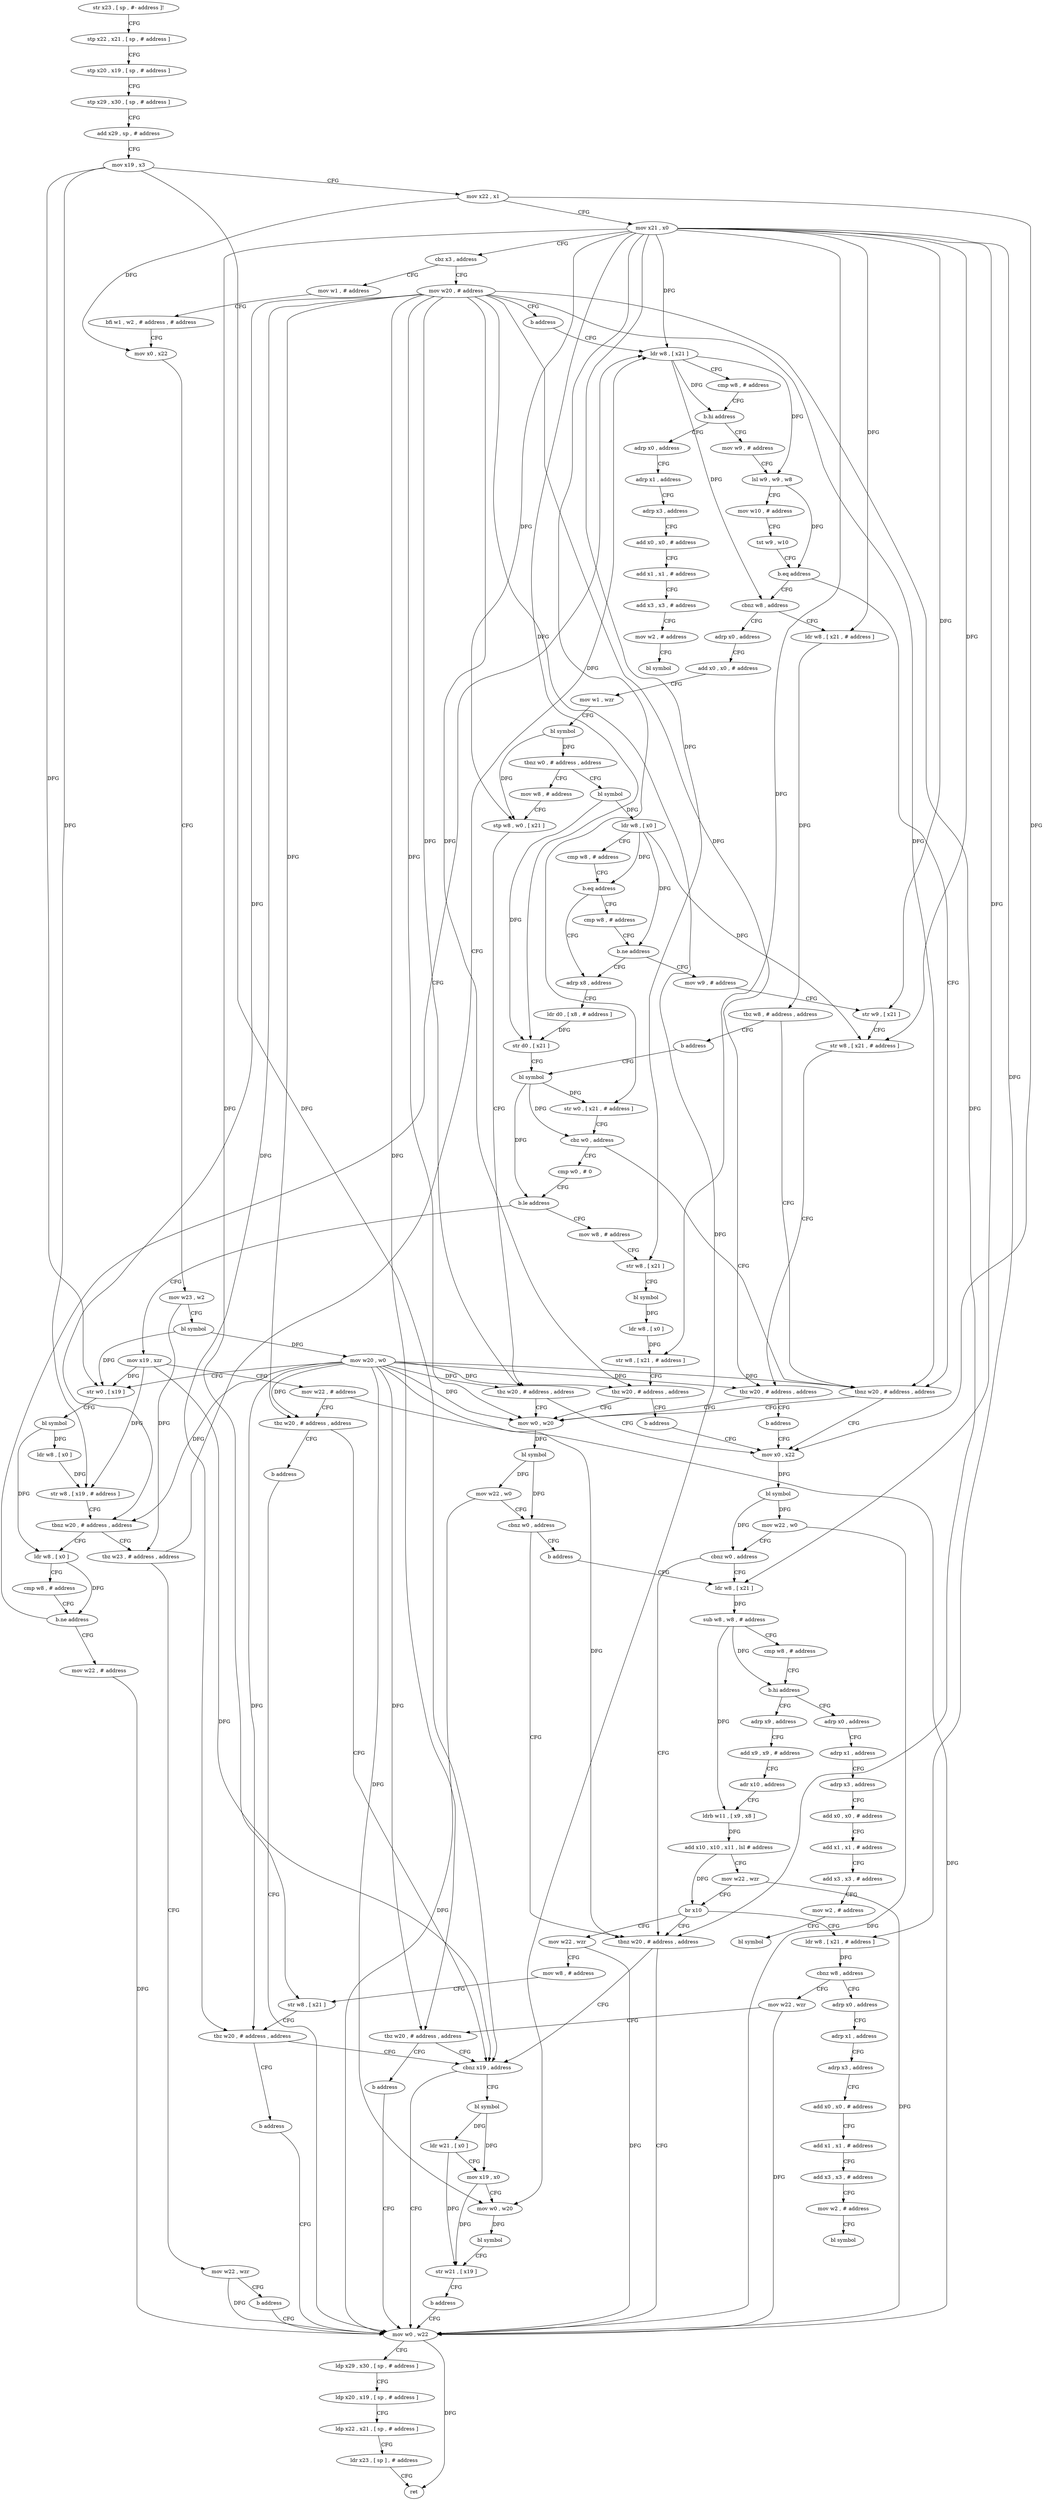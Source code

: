 digraph "func" {
"4256068" [label = "str x23 , [ sp , #- address ]!" ]
"4256072" [label = "stp x22 , x21 , [ sp , # address ]" ]
"4256076" [label = "stp x20 , x19 , [ sp , # address ]" ]
"4256080" [label = "stp x29 , x30 , [ sp , # address ]" ]
"4256084" [label = "add x29 , sp , # address" ]
"4256088" [label = "mov x19 , x3" ]
"4256092" [label = "mov x22 , x1" ]
"4256096" [label = "mov x21 , x0" ]
"4256100" [label = "cbz x3 , address" ]
"4256160" [label = "mov w20 , # address" ]
"4256104" [label = "mov w1 , # address" ]
"4256164" [label = "b address" ]
"4256180" [label = "ldr w8 , [ x21 ]" ]
"4256108" [label = "bfi w1 , w2 , # address , # address" ]
"4256112" [label = "mov x0 , x22" ]
"4256116" [label = "mov w23 , w2" ]
"4256120" [label = "bl symbol" ]
"4256124" [label = "mov w20 , w0" ]
"4256128" [label = "str w0 , [ x19 ]" ]
"4256132" [label = "bl symbol" ]
"4256136" [label = "ldr w8 , [ x0 ]" ]
"4256140" [label = "str w8 , [ x19 , # address ]" ]
"4256144" [label = "tbnz w20 , # address , address" ]
"4256168" [label = "ldr w8 , [ x0 ]" ]
"4256148" [label = "tbz w23 , # address , address" ]
"4256184" [label = "cmp w8 , # address" ]
"4256188" [label = "b.hi address" ]
"4256568" [label = "adrp x0 , address" ]
"4256192" [label = "mov w9 , # address" ]
"4256172" [label = "cmp w8 , # address" ]
"4256176" [label = "b.ne address" ]
"4256368" [label = "mov w22 , # address" ]
"4256152" [label = "mov w22 , wzr" ]
"4256572" [label = "adrp x1 , address" ]
"4256576" [label = "adrp x3 , address" ]
"4256580" [label = "add x0 , x0 , # address" ]
"4256584" [label = "add x1 , x1 , # address" ]
"4256588" [label = "add x3 , x3 , # address" ]
"4256592" [label = "mov w2 , # address" ]
"4256596" [label = "bl symbol" ]
"4256196" [label = "lsl w9 , w9 , w8" ]
"4256200" [label = "mov w10 , # address" ]
"4256204" [label = "tst w9 , w10" ]
"4256208" [label = "b.eq address" ]
"4256236" [label = "cbnz w8 , address" ]
"4256212" [label = "tbnz w20 , # address , address" ]
"4256372" [label = "mov w0 , w22" ]
"4256156" [label = "b address" ]
"4256396" [label = "ldr w8 , [ x21 , # address ]" ]
"4256240" [label = "adrp x0 , address" ]
"4256272" [label = "mov x0 , x22" ]
"4256216" [label = "mov w0 , w20" ]
"4256376" [label = "ldp x29 , x30 , [ sp , # address ]" ]
"4256380" [label = "ldp x20 , x19 , [ sp , # address ]" ]
"4256384" [label = "ldp x22 , x21 , [ sp , # address ]" ]
"4256388" [label = "ldr x23 , [ sp ] , # address" ]
"4256392" [label = "ret" ]
"4256400" [label = "tbz w8 , # address , address" ]
"4256404" [label = "b address" ]
"4256244" [label = "add x0 , x0 , # address" ]
"4256248" [label = "mov w1 , wzr" ]
"4256252" [label = "bl symbol" ]
"4256256" [label = "tbnz w0 , # address , address" ]
"4256448" [label = "bl symbol" ]
"4256260" [label = "mov w8 , # address" ]
"4256276" [label = "bl symbol" ]
"4256280" [label = "mov w22 , w0" ]
"4256284" [label = "cbnz w0 , address" ]
"4256332" [label = "tbnz w20 , # address , address" ]
"4256288" [label = "ldr w8 , [ x21 ]" ]
"4256220" [label = "bl symbol" ]
"4256224" [label = "mov w22 , w0" ]
"4256228" [label = "cbnz w0 , address" ]
"4256232" [label = "b address" ]
"4256484" [label = "bl symbol" ]
"4256452" [label = "ldr w8 , [ x0 ]" ]
"4256456" [label = "cmp w8 , # address" ]
"4256460" [label = "b.eq address" ]
"4256472" [label = "adrp x8 , address" ]
"4256464" [label = "cmp w8 , # address" ]
"4256264" [label = "stp w8 , w0 , [ x21 ]" ]
"4256268" [label = "tbz w20 , # address , address" ]
"4256336" [label = "cbnz x19 , address" ]
"4256292" [label = "sub w8 , w8 , # address" ]
"4256296" [label = "cmp w8 , # address" ]
"4256300" [label = "b.hi address" ]
"4256600" [label = "adrp x0 , address" ]
"4256304" [label = "adrp x9 , address" ]
"4256488" [label = "str w0 , [ x21 , # address ]" ]
"4256492" [label = "cbz w0 , address" ]
"4256496" [label = "cmp w0 , # 0" ]
"4256476" [label = "ldr d0 , [ x8 , # address ]" ]
"4256480" [label = "str d0 , [ x21 ]" ]
"4256468" [label = "b.ne address" ]
"4256548" [label = "mov w9 , # address" ]
"4256340" [label = "bl symbol" ]
"4256604" [label = "adrp x1 , address" ]
"4256608" [label = "adrp x3 , address" ]
"4256612" [label = "add x0 , x0 , # address" ]
"4256616" [label = "add x1 , x1 , # address" ]
"4256620" [label = "add x3 , x3 , # address" ]
"4256624" [label = "mov w2 , # address" ]
"4256628" [label = "bl symbol" ]
"4256308" [label = "add x9 , x9 , # address" ]
"4256312" [label = "adr x10 , address" ]
"4256316" [label = "ldrb w11 , [ x9 , x8 ]" ]
"4256320" [label = "add x10 , x10 , x11 , lsl # address" ]
"4256324" [label = "mov w22 , wzr" ]
"4256328" [label = "br x10" ]
"4256408" [label = "ldr w8 , [ x21 , # address ]" ]
"4256428" [label = "mov w22 , wzr" ]
"4256500" [label = "b.le address" ]
"4256520" [label = "mov w8 , # address" ]
"4256504" [label = "mov x19 , xzr" ]
"4256552" [label = "str w9 , [ x21 ]" ]
"4256556" [label = "str w8 , [ x21 , # address ]" ]
"4256560" [label = "tbz w20 , # address , address" ]
"4256564" [label = "b address" ]
"4256344" [label = "ldr w21 , [ x0 ]" ]
"4256348" [label = "mov x19 , x0" ]
"4256352" [label = "mov w0 , w20" ]
"4256356" [label = "bl symbol" ]
"4256360" [label = "str w21 , [ x19 ]" ]
"4256364" [label = "b address" ]
"4256412" [label = "cbnz w8 , address" ]
"4256632" [label = "adrp x0 , address" ]
"4256416" [label = "mov w22 , wzr" ]
"4256432" [label = "mov w8 , # address" ]
"4256436" [label = "str w8 , [ x21 ]" ]
"4256440" [label = "tbz w20 , # address , address" ]
"4256444" [label = "b address" ]
"4256524" [label = "str w8 , [ x21 ]" ]
"4256528" [label = "bl symbol" ]
"4256532" [label = "ldr w8 , [ x0 ]" ]
"4256536" [label = "str w8 , [ x21 , # address ]" ]
"4256540" [label = "tbz w20 , # address , address" ]
"4256544" [label = "b address" ]
"4256508" [label = "mov w22 , # address" ]
"4256512" [label = "tbz w20 , # address , address" ]
"4256516" [label = "b address" ]
"4256636" [label = "adrp x1 , address" ]
"4256640" [label = "adrp x3 , address" ]
"4256644" [label = "add x0 , x0 , # address" ]
"4256648" [label = "add x1 , x1 , # address" ]
"4256652" [label = "add x3 , x3 , # address" ]
"4256656" [label = "mov w2 , # address" ]
"4256660" [label = "bl symbol" ]
"4256420" [label = "tbz w20 , # address , address" ]
"4256424" [label = "b address" ]
"4256068" -> "4256072" [ label = "CFG" ]
"4256072" -> "4256076" [ label = "CFG" ]
"4256076" -> "4256080" [ label = "CFG" ]
"4256080" -> "4256084" [ label = "CFG" ]
"4256084" -> "4256088" [ label = "CFG" ]
"4256088" -> "4256092" [ label = "CFG" ]
"4256088" -> "4256128" [ label = "DFG" ]
"4256088" -> "4256140" [ label = "DFG" ]
"4256088" -> "4256336" [ label = "DFG" ]
"4256092" -> "4256096" [ label = "CFG" ]
"4256092" -> "4256112" [ label = "DFG" ]
"4256092" -> "4256272" [ label = "DFG" ]
"4256096" -> "4256100" [ label = "CFG" ]
"4256096" -> "4256180" [ label = "DFG" ]
"4256096" -> "4256396" [ label = "DFG" ]
"4256096" -> "4256264" [ label = "DFG" ]
"4256096" -> "4256288" [ label = "DFG" ]
"4256096" -> "4256488" [ label = "DFG" ]
"4256096" -> "4256480" [ label = "DFG" ]
"4256096" -> "4256552" [ label = "DFG" ]
"4256096" -> "4256556" [ label = "DFG" ]
"4256096" -> "4256408" [ label = "DFG" ]
"4256096" -> "4256436" [ label = "DFG" ]
"4256096" -> "4256524" [ label = "DFG" ]
"4256096" -> "4256536" [ label = "DFG" ]
"4256100" -> "4256160" [ label = "CFG" ]
"4256100" -> "4256104" [ label = "CFG" ]
"4256160" -> "4256164" [ label = "CFG" ]
"4256160" -> "4256144" [ label = "DFG" ]
"4256160" -> "4256212" [ label = "DFG" ]
"4256160" -> "4256216" [ label = "DFG" ]
"4256160" -> "4256268" [ label = "DFG" ]
"4256160" -> "4256332" [ label = "DFG" ]
"4256160" -> "4256560" [ label = "DFG" ]
"4256160" -> "4256352" [ label = "DFG" ]
"4256160" -> "4256440" [ label = "DFG" ]
"4256160" -> "4256540" [ label = "DFG" ]
"4256160" -> "4256512" [ label = "DFG" ]
"4256160" -> "4256420" [ label = "DFG" ]
"4256104" -> "4256108" [ label = "CFG" ]
"4256164" -> "4256180" [ label = "CFG" ]
"4256180" -> "4256184" [ label = "CFG" ]
"4256180" -> "4256188" [ label = "DFG" ]
"4256180" -> "4256196" [ label = "DFG" ]
"4256180" -> "4256236" [ label = "DFG" ]
"4256108" -> "4256112" [ label = "CFG" ]
"4256112" -> "4256116" [ label = "CFG" ]
"4256116" -> "4256120" [ label = "CFG" ]
"4256116" -> "4256148" [ label = "DFG" ]
"4256120" -> "4256124" [ label = "DFG" ]
"4256120" -> "4256128" [ label = "DFG" ]
"4256124" -> "4256128" [ label = "CFG" ]
"4256124" -> "4256144" [ label = "DFG" ]
"4256124" -> "4256212" [ label = "DFG" ]
"4256124" -> "4256216" [ label = "DFG" ]
"4256124" -> "4256268" [ label = "DFG" ]
"4256124" -> "4256332" [ label = "DFG" ]
"4256124" -> "4256560" [ label = "DFG" ]
"4256124" -> "4256352" [ label = "DFG" ]
"4256124" -> "4256440" [ label = "DFG" ]
"4256124" -> "4256540" [ label = "DFG" ]
"4256124" -> "4256512" [ label = "DFG" ]
"4256124" -> "4256420" [ label = "DFG" ]
"4256128" -> "4256132" [ label = "CFG" ]
"4256132" -> "4256136" [ label = "DFG" ]
"4256132" -> "4256168" [ label = "DFG" ]
"4256136" -> "4256140" [ label = "DFG" ]
"4256140" -> "4256144" [ label = "CFG" ]
"4256144" -> "4256168" [ label = "CFG" ]
"4256144" -> "4256148" [ label = "CFG" ]
"4256168" -> "4256172" [ label = "CFG" ]
"4256168" -> "4256176" [ label = "DFG" ]
"4256148" -> "4256180" [ label = "CFG" ]
"4256148" -> "4256152" [ label = "CFG" ]
"4256184" -> "4256188" [ label = "CFG" ]
"4256188" -> "4256568" [ label = "CFG" ]
"4256188" -> "4256192" [ label = "CFG" ]
"4256568" -> "4256572" [ label = "CFG" ]
"4256192" -> "4256196" [ label = "CFG" ]
"4256172" -> "4256176" [ label = "CFG" ]
"4256176" -> "4256368" [ label = "CFG" ]
"4256176" -> "4256180" [ label = "CFG" ]
"4256368" -> "4256372" [ label = "DFG" ]
"4256152" -> "4256156" [ label = "CFG" ]
"4256152" -> "4256372" [ label = "DFG" ]
"4256572" -> "4256576" [ label = "CFG" ]
"4256576" -> "4256580" [ label = "CFG" ]
"4256580" -> "4256584" [ label = "CFG" ]
"4256584" -> "4256588" [ label = "CFG" ]
"4256588" -> "4256592" [ label = "CFG" ]
"4256592" -> "4256596" [ label = "CFG" ]
"4256196" -> "4256200" [ label = "CFG" ]
"4256196" -> "4256208" [ label = "DFG" ]
"4256200" -> "4256204" [ label = "CFG" ]
"4256204" -> "4256208" [ label = "CFG" ]
"4256208" -> "4256236" [ label = "CFG" ]
"4256208" -> "4256212" [ label = "CFG" ]
"4256236" -> "4256396" [ label = "CFG" ]
"4256236" -> "4256240" [ label = "CFG" ]
"4256212" -> "4256272" [ label = "CFG" ]
"4256212" -> "4256216" [ label = "CFG" ]
"4256372" -> "4256376" [ label = "CFG" ]
"4256372" -> "4256392" [ label = "DFG" ]
"4256156" -> "4256372" [ label = "CFG" ]
"4256396" -> "4256400" [ label = "DFG" ]
"4256240" -> "4256244" [ label = "CFG" ]
"4256272" -> "4256276" [ label = "DFG" ]
"4256216" -> "4256220" [ label = "DFG" ]
"4256376" -> "4256380" [ label = "CFG" ]
"4256380" -> "4256384" [ label = "CFG" ]
"4256384" -> "4256388" [ label = "CFG" ]
"4256388" -> "4256392" [ label = "CFG" ]
"4256400" -> "4256212" [ label = "CFG" ]
"4256400" -> "4256404" [ label = "CFG" ]
"4256404" -> "4256484" [ label = "CFG" ]
"4256244" -> "4256248" [ label = "CFG" ]
"4256248" -> "4256252" [ label = "CFG" ]
"4256252" -> "4256256" [ label = "DFG" ]
"4256252" -> "4256264" [ label = "DFG" ]
"4256256" -> "4256448" [ label = "CFG" ]
"4256256" -> "4256260" [ label = "CFG" ]
"4256448" -> "4256452" [ label = "DFG" ]
"4256448" -> "4256480" [ label = "DFG" ]
"4256260" -> "4256264" [ label = "CFG" ]
"4256276" -> "4256280" [ label = "DFG" ]
"4256276" -> "4256284" [ label = "DFG" ]
"4256280" -> "4256284" [ label = "CFG" ]
"4256280" -> "4256372" [ label = "DFG" ]
"4256284" -> "4256332" [ label = "CFG" ]
"4256284" -> "4256288" [ label = "CFG" ]
"4256332" -> "4256372" [ label = "CFG" ]
"4256332" -> "4256336" [ label = "CFG" ]
"4256288" -> "4256292" [ label = "DFG" ]
"4256220" -> "4256224" [ label = "DFG" ]
"4256220" -> "4256228" [ label = "DFG" ]
"4256224" -> "4256228" [ label = "CFG" ]
"4256224" -> "4256372" [ label = "DFG" ]
"4256228" -> "4256332" [ label = "CFG" ]
"4256228" -> "4256232" [ label = "CFG" ]
"4256232" -> "4256288" [ label = "CFG" ]
"4256484" -> "4256488" [ label = "DFG" ]
"4256484" -> "4256492" [ label = "DFG" ]
"4256484" -> "4256500" [ label = "DFG" ]
"4256452" -> "4256456" [ label = "CFG" ]
"4256452" -> "4256460" [ label = "DFG" ]
"4256452" -> "4256468" [ label = "DFG" ]
"4256452" -> "4256556" [ label = "DFG" ]
"4256456" -> "4256460" [ label = "CFG" ]
"4256460" -> "4256472" [ label = "CFG" ]
"4256460" -> "4256464" [ label = "CFG" ]
"4256472" -> "4256476" [ label = "CFG" ]
"4256464" -> "4256468" [ label = "CFG" ]
"4256264" -> "4256268" [ label = "CFG" ]
"4256268" -> "4256216" [ label = "CFG" ]
"4256268" -> "4256272" [ label = "CFG" ]
"4256336" -> "4256372" [ label = "CFG" ]
"4256336" -> "4256340" [ label = "CFG" ]
"4256292" -> "4256296" [ label = "CFG" ]
"4256292" -> "4256300" [ label = "DFG" ]
"4256292" -> "4256316" [ label = "DFG" ]
"4256296" -> "4256300" [ label = "CFG" ]
"4256300" -> "4256600" [ label = "CFG" ]
"4256300" -> "4256304" [ label = "CFG" ]
"4256600" -> "4256604" [ label = "CFG" ]
"4256304" -> "4256308" [ label = "CFG" ]
"4256488" -> "4256492" [ label = "CFG" ]
"4256492" -> "4256212" [ label = "CFG" ]
"4256492" -> "4256496" [ label = "CFG" ]
"4256496" -> "4256500" [ label = "CFG" ]
"4256476" -> "4256480" [ label = "DFG" ]
"4256480" -> "4256484" [ label = "CFG" ]
"4256468" -> "4256548" [ label = "CFG" ]
"4256468" -> "4256472" [ label = "CFG" ]
"4256548" -> "4256552" [ label = "CFG" ]
"4256340" -> "4256344" [ label = "DFG" ]
"4256340" -> "4256348" [ label = "DFG" ]
"4256604" -> "4256608" [ label = "CFG" ]
"4256608" -> "4256612" [ label = "CFG" ]
"4256612" -> "4256616" [ label = "CFG" ]
"4256616" -> "4256620" [ label = "CFG" ]
"4256620" -> "4256624" [ label = "CFG" ]
"4256624" -> "4256628" [ label = "CFG" ]
"4256308" -> "4256312" [ label = "CFG" ]
"4256312" -> "4256316" [ label = "CFG" ]
"4256316" -> "4256320" [ label = "DFG" ]
"4256320" -> "4256324" [ label = "CFG" ]
"4256320" -> "4256328" [ label = "DFG" ]
"4256324" -> "4256328" [ label = "CFG" ]
"4256324" -> "4256372" [ label = "DFG" ]
"4256328" -> "4256332" [ label = "CFG" ]
"4256328" -> "4256408" [ label = "CFG" ]
"4256328" -> "4256428" [ label = "CFG" ]
"4256408" -> "4256412" [ label = "DFG" ]
"4256428" -> "4256432" [ label = "CFG" ]
"4256428" -> "4256372" [ label = "DFG" ]
"4256500" -> "4256520" [ label = "CFG" ]
"4256500" -> "4256504" [ label = "CFG" ]
"4256520" -> "4256524" [ label = "CFG" ]
"4256504" -> "4256508" [ label = "CFG" ]
"4256504" -> "4256336" [ label = "DFG" ]
"4256504" -> "4256128" [ label = "DFG" ]
"4256504" -> "4256140" [ label = "DFG" ]
"4256552" -> "4256556" [ label = "CFG" ]
"4256556" -> "4256560" [ label = "CFG" ]
"4256560" -> "4256216" [ label = "CFG" ]
"4256560" -> "4256564" [ label = "CFG" ]
"4256564" -> "4256272" [ label = "CFG" ]
"4256344" -> "4256348" [ label = "CFG" ]
"4256344" -> "4256360" [ label = "DFG" ]
"4256348" -> "4256352" [ label = "CFG" ]
"4256348" -> "4256360" [ label = "DFG" ]
"4256352" -> "4256356" [ label = "DFG" ]
"4256356" -> "4256360" [ label = "CFG" ]
"4256360" -> "4256364" [ label = "CFG" ]
"4256364" -> "4256372" [ label = "CFG" ]
"4256412" -> "4256632" [ label = "CFG" ]
"4256412" -> "4256416" [ label = "CFG" ]
"4256632" -> "4256636" [ label = "CFG" ]
"4256416" -> "4256420" [ label = "CFG" ]
"4256416" -> "4256372" [ label = "DFG" ]
"4256432" -> "4256436" [ label = "CFG" ]
"4256436" -> "4256440" [ label = "CFG" ]
"4256440" -> "4256336" [ label = "CFG" ]
"4256440" -> "4256444" [ label = "CFG" ]
"4256444" -> "4256372" [ label = "CFG" ]
"4256524" -> "4256528" [ label = "CFG" ]
"4256528" -> "4256532" [ label = "DFG" ]
"4256532" -> "4256536" [ label = "DFG" ]
"4256536" -> "4256540" [ label = "CFG" ]
"4256540" -> "4256216" [ label = "CFG" ]
"4256540" -> "4256544" [ label = "CFG" ]
"4256544" -> "4256272" [ label = "CFG" ]
"4256508" -> "4256512" [ label = "CFG" ]
"4256508" -> "4256372" [ label = "DFG" ]
"4256512" -> "4256336" [ label = "CFG" ]
"4256512" -> "4256516" [ label = "CFG" ]
"4256516" -> "4256372" [ label = "CFG" ]
"4256636" -> "4256640" [ label = "CFG" ]
"4256640" -> "4256644" [ label = "CFG" ]
"4256644" -> "4256648" [ label = "CFG" ]
"4256648" -> "4256652" [ label = "CFG" ]
"4256652" -> "4256656" [ label = "CFG" ]
"4256656" -> "4256660" [ label = "CFG" ]
"4256420" -> "4256336" [ label = "CFG" ]
"4256420" -> "4256424" [ label = "CFG" ]
"4256424" -> "4256372" [ label = "CFG" ]
}

